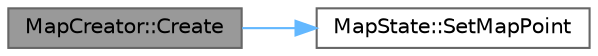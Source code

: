 digraph "MapCreator::Create"
{
 // LATEX_PDF_SIZE
  bgcolor="transparent";
  edge [fontname=Helvetica,fontsize=10,labelfontname=Helvetica,labelfontsize=10];
  node [fontname=Helvetica,fontsize=10,shape=box,height=0.2,width=0.4];
  rankdir="LR";
  Node1 [id="Node000001",label="MapCreator::Create",height=0.2,width=0.4,color="gray40", fillcolor="grey60", style="filled", fontcolor="black",tooltip="マップ情報を与える関数   getMapのオプションはbit演算を利用して複数指定できる．例えば穴あきかつ，階段状にしたいならば，OPTION_PERFORATED | OPTION_STEP と指定す..."];
  Node1 -> Node2 [id="edge1_Node000001_Node000002",color="steelblue1",style="solid",tooltip=" "];
  Node2 [id="Node000002",label="MapState::SetMapPoint",height=0.2,width=0.4,color="grey40", fillcolor="white", style="filled",URL="$class_map_state.html#ab841b416d036bb94249bf2e22c327816",tooltip="脚設置可能点の座標を設定する   一応作ったけど，使うことはないと思う．AddMapPointを使うこと．"];
}
